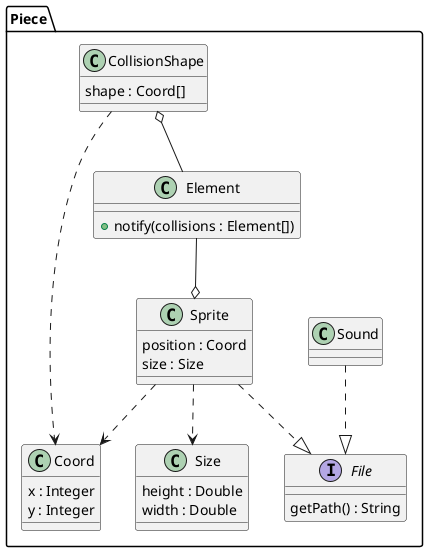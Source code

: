 @startuml
package "Piece" {
    class Coord {
         x : Integer
         y : Integer
    }

    class Size {
        height : Double
        width : Double
    }

    interface File {
        getPath() : String
    }

    class Sprite {
         position : Coord
         size : Size
    }
    Sprite ..> Coord
    Sprite ..> Size
    Sprite ..|> File

    class Sound
    Sound ..|> File

    class Element {
        +notify(collisions : Element[])
    }
    Element --o Sprite

    class CollisionShape {
        shape : Coord[]
    }
    CollisionShape o-- Element
    CollisionShape ..> Coord

}
@enduml
